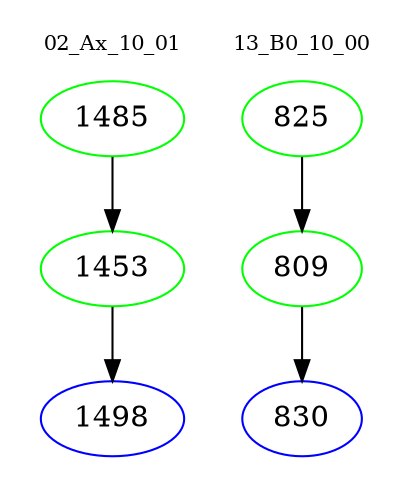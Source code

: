 digraph{
subgraph cluster_0 {
color = white
label = "02_Ax_10_01";
fontsize=10;
T0_1485 [label="1485", color="green"]
T0_1485 -> T0_1453 [color="black"]
T0_1453 [label="1453", color="green"]
T0_1453 -> T0_1498 [color="black"]
T0_1498 [label="1498", color="blue"]
}
subgraph cluster_1 {
color = white
label = "13_B0_10_00";
fontsize=10;
T1_825 [label="825", color="green"]
T1_825 -> T1_809 [color="black"]
T1_809 [label="809", color="green"]
T1_809 -> T1_830 [color="black"]
T1_830 [label="830", color="blue"]
}
}
